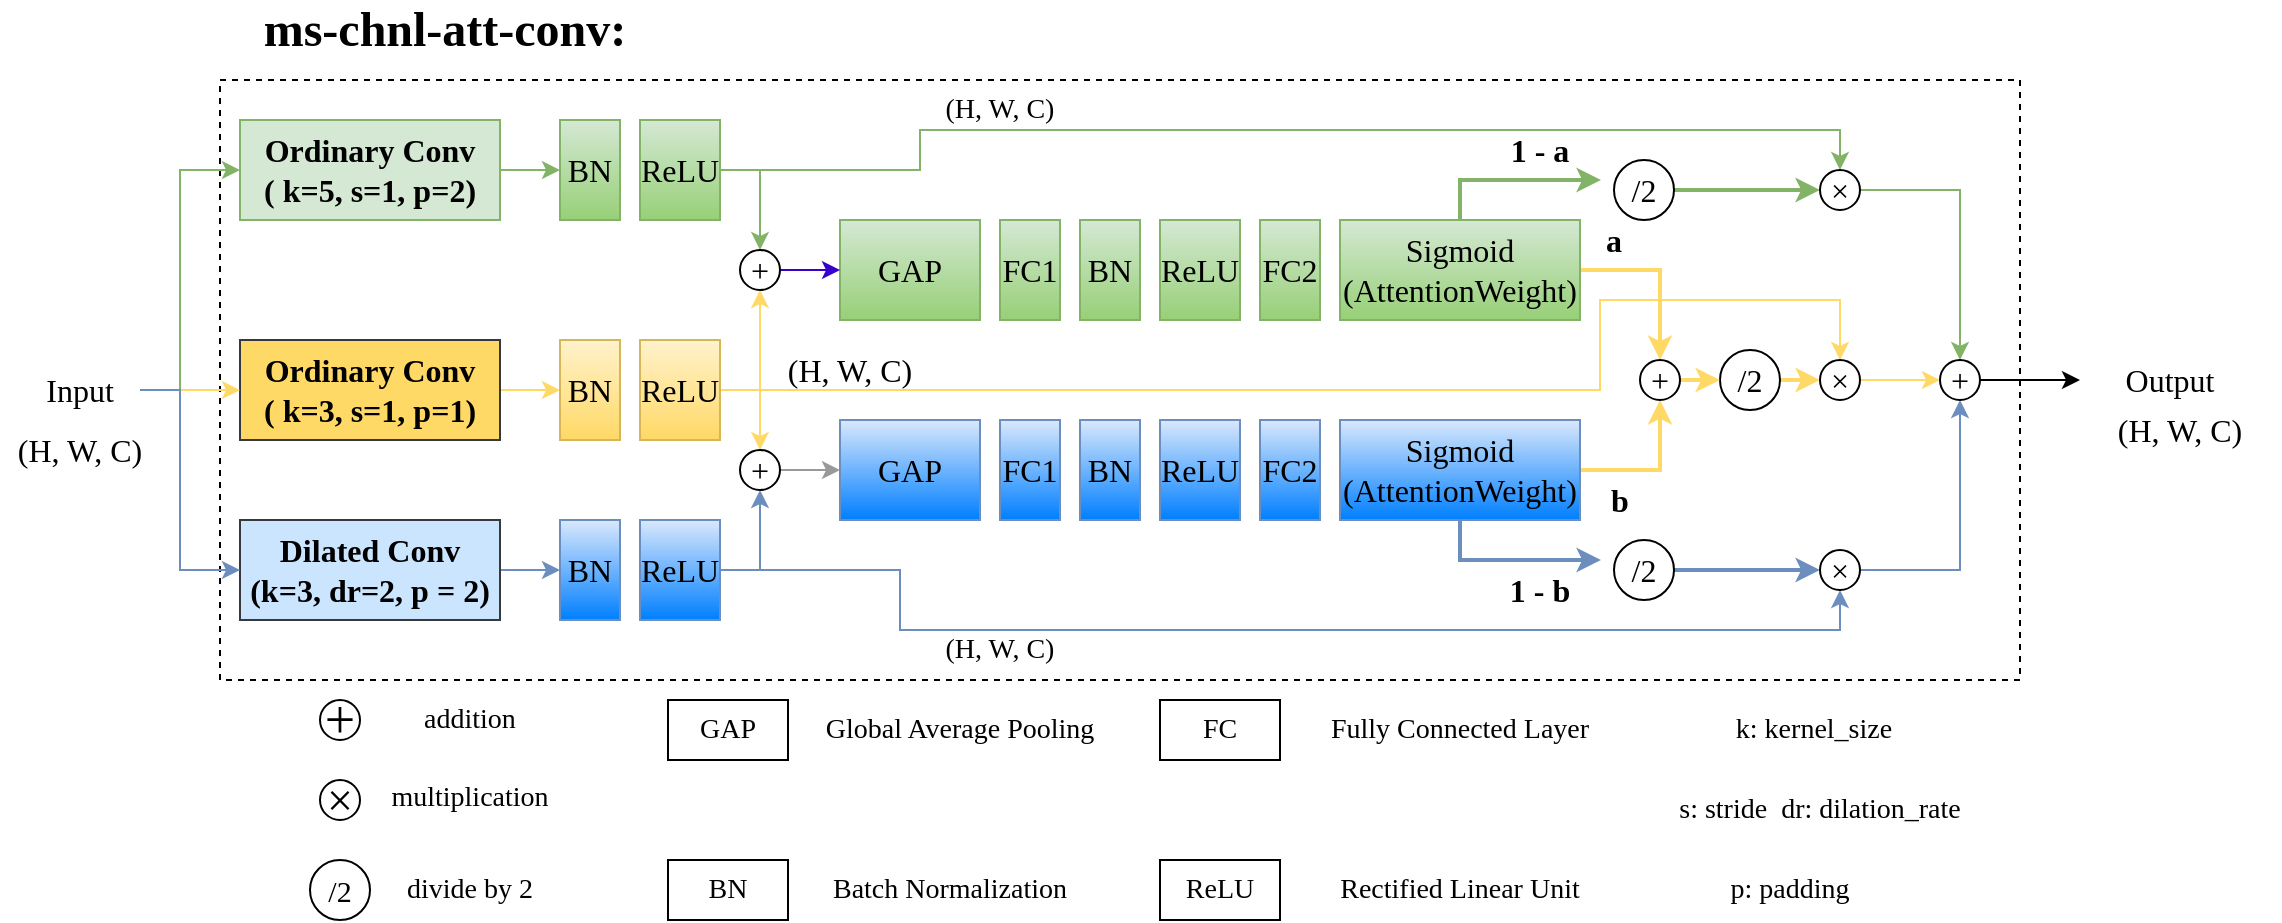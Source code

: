 <mxfile version="20.2.3" type="device"><diagram id="OY2jPMS4Rt-2et-CcxTK" name="第 1 页"><mxGraphModel dx="942" dy="771" grid="1" gridSize="10" guides="1" tooltips="1" connect="1" arrows="1" fold="1" page="1" pageScale="1" pageWidth="827" pageHeight="1169" math="0" shadow="0"><root><mxCell id="0"/><mxCell id="1" parent="0"/><mxCell id="_7THXVJtWjXN0UI_Jrp9-1" value="" style="rounded=0;whiteSpace=wrap;html=1;dashed=1;" parent="1" vertex="1"><mxGeometry x="130" y="230" width="900" height="300" as="geometry"/></mxCell><mxCell id="_7THXVJtWjXN0UI_Jrp9-2" value="&lt;font style=&quot;font-size: 24px;&quot; face=&quot;Times New Roman&quot;&gt;&lt;b style=&quot;&quot;&gt;ms-chnl-att-conv:&lt;/b&gt;&lt;/font&gt;" style="text;html=1;strokeColor=none;fillColor=none;align=center;verticalAlign=middle;whiteSpace=wrap;rounded=0;" parent="1" vertex="1"><mxGeometry x="125" y="190" width="235" height="30" as="geometry"/></mxCell><mxCell id="_7THXVJtWjXN0UI_Jrp9-114" style="edgeStyle=orthogonalEdgeStyle;rounded=0;orthogonalLoop=1;jettySize=auto;html=1;exitX=1;exitY=0.5;exitDx=0;exitDy=0;entryX=0;entryY=0.5;entryDx=0;entryDy=0;fontFamily=Times New Roman;fontSize=16;strokeColor=#FFD966;fontStyle=1" parent="1" source="_7THXVJtWjXN0UI_Jrp9-3" target="_7THXVJtWjXN0UI_Jrp9-4" edge="1"><mxGeometry relative="1" as="geometry"/></mxCell><mxCell id="_7THXVJtWjXN0UI_Jrp9-3" value="&lt;font style=&quot;font-size: 16px;&quot;&gt;Ordinary Conv&lt;br style=&quot;font-size: 16px;&quot;&gt;( k=3, s=1, p=1)&lt;/font&gt;" style="rounded=0;whiteSpace=wrap;html=1;fontFamily=Times New Roman;fontSize=16;fillColor=#FFD966;strokeColor=#36393d;fontStyle=1" parent="1" vertex="1"><mxGeometry x="140" y="360" width="130" height="50" as="geometry"/></mxCell><mxCell id="_7THXVJtWjXN0UI_Jrp9-4" value="BN" style="rounded=0;whiteSpace=wrap;html=1;fontFamily=Times New Roman;fontSize=16;fillColor=#fff2cc;gradientColor=#ffd966;strokeColor=#d6b656;" parent="1" vertex="1"><mxGeometry x="300" y="360" width="30" height="50" as="geometry"/></mxCell><mxCell id="_7THXVJtWjXN0UI_Jrp9-37" style="edgeStyle=orthogonalEdgeStyle;rounded=0;orthogonalLoop=1;jettySize=auto;html=1;exitX=1;exitY=0.5;exitDx=0;exitDy=0;entryX=0.5;entryY=1;entryDx=0;entryDy=0;fontFamily=Times New Roman;fontSize=16;strokeColor=#FFD966;" parent="1" source="_7THXVJtWjXN0UI_Jrp9-5" target="_7THXVJtWjXN0UI_Jrp9-30" edge="1"><mxGeometry relative="1" as="geometry"/></mxCell><mxCell id="_7THXVJtWjXN0UI_Jrp9-43" style="edgeStyle=orthogonalEdgeStyle;rounded=0;orthogonalLoop=1;jettySize=auto;html=1;exitX=1;exitY=0.5;exitDx=0;exitDy=0;entryX=0.5;entryY=0;entryDx=0;entryDy=0;fontFamily=Times New Roman;fontSize=16;strokeColor=#FFD966;" parent="1" source="_7THXVJtWjXN0UI_Jrp9-5" target="_7THXVJtWjXN0UI_Jrp9-32" edge="1"><mxGeometry relative="1" as="geometry"/></mxCell><mxCell id="_7THXVJtWjXN0UI_Jrp9-97" style="edgeStyle=orthogonalEdgeStyle;rounded=0;orthogonalLoop=1;jettySize=auto;html=1;exitX=1;exitY=0.5;exitDx=0;exitDy=0;entryX=0.5;entryY=0;entryDx=0;entryDy=0;fontFamily=Times New Roman;fontSize=16;fillColor=#f9f7ed;strokeColor=#FFD966;fontStyle=1" parent="1" source="_7THXVJtWjXN0UI_Jrp9-5" target="_7THXVJtWjXN0UI_Jrp9-82" edge="1"><mxGeometry relative="1" as="geometry"><Array as="points"><mxPoint x="820" y="385"/><mxPoint x="820" y="340"/><mxPoint x="940" y="340"/></Array></mxGeometry></mxCell><mxCell id="_7THXVJtWjXN0UI_Jrp9-5" value="ReLU" style="rounded=0;whiteSpace=wrap;html=1;fontFamily=Times New Roman;fontSize=16;fillColor=#fff2cc;gradientColor=#ffd966;strokeColor=#d6b656;" parent="1" vertex="1"><mxGeometry x="340" y="360" width="40" height="50" as="geometry"/></mxCell><mxCell id="_7THXVJtWjXN0UI_Jrp9-115" style="edgeStyle=orthogonalEdgeStyle;rounded=0;orthogonalLoop=1;jettySize=auto;html=1;exitX=1;exitY=0.5;exitDx=0;exitDy=0;entryX=0;entryY=0.5;entryDx=0;entryDy=0;fontFamily=Times New Roman;fontSize=16;fillColor=#dae8fc;gradientColor=#7ea6e0;strokeColor=#6c8ebf;fontStyle=1" parent="1" source="_7THXVJtWjXN0UI_Jrp9-6" target="_7THXVJtWjXN0UI_Jrp9-12" edge="1"><mxGeometry relative="1" as="geometry"/></mxCell><mxCell id="_7THXVJtWjXN0UI_Jrp9-6" value="Dilated Conv&lt;br style=&quot;font-size: 16px;&quot;&gt;(k=3, dr=2, p = 2)" style="rounded=0;whiteSpace=wrap;html=1;fontFamily=Times New Roman;fontSize=16;fillColor=#cce5ff;strokeColor=#36393d;fontStyle=1" parent="1" vertex="1"><mxGeometry x="140" y="450" width="130" height="50" as="geometry"/></mxCell><mxCell id="_7THXVJtWjXN0UI_Jrp9-113" style="edgeStyle=orthogonalEdgeStyle;rounded=0;orthogonalLoop=1;jettySize=auto;html=1;exitX=1;exitY=0.5;exitDx=0;exitDy=0;entryX=0;entryY=0.5;entryDx=0;entryDy=0;fontFamily=Times New Roman;fontSize=16;fillColor=#d5e8d4;gradientColor=#97d077;strokeColor=#82b366;fontStyle=1" parent="1" source="_7THXVJtWjXN0UI_Jrp9-11" target="_7THXVJtWjXN0UI_Jrp9-14" edge="1"><mxGeometry relative="1" as="geometry"/></mxCell><mxCell id="_7THXVJtWjXN0UI_Jrp9-11" value="Ordinary Conv&lt;br style=&quot;font-size: 16px;&quot;&gt;( k=5, s=1, p=2)" style="rounded=0;whiteSpace=wrap;html=1;fontFamily=Times New Roman;fontSize=16;fillColor=#d5e8d4;strokeColor=#82b366;fontStyle=1" parent="1" vertex="1"><mxGeometry x="140" y="250" width="130" height="50" as="geometry"/></mxCell><mxCell id="_7THXVJtWjXN0UI_Jrp9-12" value="BN" style="rounded=0;whiteSpace=wrap;html=1;fontFamily=Times New Roman;fontSize=16;fillColor=#dae8fc;gradientColor=#007FFF;strokeColor=#6c8ebf;" parent="1" vertex="1"><mxGeometry x="300" y="450" width="30" height="50" as="geometry"/></mxCell><mxCell id="_7THXVJtWjXN0UI_Jrp9-41" style="edgeStyle=orthogonalEdgeStyle;rounded=0;orthogonalLoop=1;jettySize=auto;html=1;exitX=1;exitY=0.5;exitDx=0;exitDy=0;entryX=0.5;entryY=1;entryDx=0;entryDy=0;fontFamily=Times New Roman;fontSize=16;fillColor=#dae8fc;gradientColor=#7ea6e0;strokeColor=#6c8ebf;fontStyle=1" parent="1" source="_7THXVJtWjXN0UI_Jrp9-13" target="_7THXVJtWjXN0UI_Jrp9-32" edge="1"><mxGeometry relative="1" as="geometry"/></mxCell><mxCell id="_7THXVJtWjXN0UI_Jrp9-123" style="edgeStyle=orthogonalEdgeStyle;rounded=0;orthogonalLoop=1;jettySize=auto;html=1;exitX=1;exitY=0.5;exitDx=0;exitDy=0;entryX=0.5;entryY=1;entryDx=0;entryDy=0;fontFamily=Times New Roman;fontSize=16;fillColor=#dae8fc;strokeColor=#6c8ebf;fontStyle=1" parent="1" source="_7THXVJtWjXN0UI_Jrp9-13" target="_7THXVJtWjXN0UI_Jrp9-83" edge="1"><mxGeometry relative="1" as="geometry"><Array as="points"><mxPoint x="470" y="475"/><mxPoint x="470" y="505"/><mxPoint x="940" y="505"/></Array></mxGeometry></mxCell><mxCell id="_7THXVJtWjXN0UI_Jrp9-13" value="ReLU" style="rounded=0;whiteSpace=wrap;html=1;fontFamily=Times New Roman;fontSize=16;fillColor=#dae8fc;gradientColor=#007FFF;strokeColor=#6c8ebf;" parent="1" vertex="1"><mxGeometry x="340" y="450" width="40" height="50" as="geometry"/></mxCell><mxCell id="_7THXVJtWjXN0UI_Jrp9-14" value="BN" style="rounded=0;whiteSpace=wrap;html=1;fontFamily=Times New Roman;fontSize=16;fillColor=#d5e8d4;gradientColor=#97d077;strokeColor=#82b366;" parent="1" vertex="1"><mxGeometry x="300" y="250" width="30" height="50" as="geometry"/></mxCell><mxCell id="_7THXVJtWjXN0UI_Jrp9-36" style="edgeStyle=orthogonalEdgeStyle;rounded=0;orthogonalLoop=1;jettySize=auto;html=1;exitX=1;exitY=0.5;exitDx=0;exitDy=0;entryX=0.5;entryY=0;entryDx=0;entryDy=0;fontFamily=Times New Roman;fontSize=16;fillColor=#d5e8d4;gradientColor=#97d077;strokeColor=#82b366;" parent="1" source="_7THXVJtWjXN0UI_Jrp9-15" target="_7THXVJtWjXN0UI_Jrp9-30" edge="1"><mxGeometry relative="1" as="geometry"/></mxCell><mxCell id="_7THXVJtWjXN0UI_Jrp9-80" style="edgeStyle=orthogonalEdgeStyle;rounded=0;orthogonalLoop=1;jettySize=auto;html=1;exitX=1;exitY=0.5;exitDx=0;exitDy=0;entryX=0.5;entryY=0;entryDx=0;entryDy=0;fontFamily=Times New Roman;fontSize=16;fillColor=#d5e8d4;strokeColor=#82b366;fontStyle=0" parent="1" source="_7THXVJtWjXN0UI_Jrp9-15" target="_7THXVJtWjXN0UI_Jrp9-75" edge="1"><mxGeometry relative="1" as="geometry"><Array as="points"><mxPoint x="480" y="275"/><mxPoint x="480" y="255"/><mxPoint x="940" y="255"/></Array></mxGeometry></mxCell><mxCell id="_7THXVJtWjXN0UI_Jrp9-15" value="ReLU" style="rounded=0;whiteSpace=wrap;html=1;fontFamily=Times New Roman;fontSize=16;fillColor=#d5e8d4;gradientColor=#97d077;strokeColor=#82b366;" parent="1" vertex="1"><mxGeometry x="340" y="250" width="40" height="50" as="geometry"/></mxCell><mxCell id="_7THXVJtWjXN0UI_Jrp9-17" value="GAP" style="rounded=0;whiteSpace=wrap;html=1;fontFamily=Times New Roman;fontSize=16;fillColor=#d5e8d4;gradientColor=#97d077;strokeColor=#82b366;" parent="1" vertex="1"><mxGeometry x="440" y="300" width="70" height="50" as="geometry"/></mxCell><mxCell id="_7THXVJtWjXN0UI_Jrp9-18" value="FC1" style="rounded=0;whiteSpace=wrap;html=1;fontFamily=Times New Roman;fontSize=16;fillColor=#d5e8d4;gradientColor=#97d077;strokeColor=#82b366;" parent="1" vertex="1"><mxGeometry x="520" y="300" width="30" height="50" as="geometry"/></mxCell><mxCell id="_7THXVJtWjXN0UI_Jrp9-19" value="BN" style="rounded=0;whiteSpace=wrap;html=1;fontFamily=Times New Roman;fontSize=16;fillColor=#d5e8d4;gradientColor=#97d077;strokeColor=#82b366;" parent="1" vertex="1"><mxGeometry x="560" y="300" width="30" height="50" as="geometry"/></mxCell><mxCell id="_7THXVJtWjXN0UI_Jrp9-20" value="ReLU" style="rounded=0;whiteSpace=wrap;html=1;fontFamily=Times New Roman;fontSize=16;fillColor=#d5e8d4;gradientColor=#97d077;strokeColor=#82b366;" parent="1" vertex="1"><mxGeometry x="600" y="300" width="40" height="50" as="geometry"/></mxCell><mxCell id="_7THXVJtWjXN0UI_Jrp9-21" value="FC2" style="rounded=0;whiteSpace=wrap;html=1;fontFamily=Times New Roman;fontSize=16;fillColor=#d5e8d4;gradientColor=#97d077;strokeColor=#82b366;" parent="1" vertex="1"><mxGeometry x="650" y="300" width="30" height="50" as="geometry"/></mxCell><mxCell id="_7THXVJtWjXN0UI_Jrp9-39" style="edgeStyle=orthogonalEdgeStyle;rounded=0;orthogonalLoop=1;jettySize=auto;html=1;exitX=0.5;exitY=0;exitDx=0;exitDy=0;fontFamily=Times New Roman;fontSize=16;fillColor=#d5e8d4;strokeColor=#82b366;strokeWidth=2;" parent="1" source="_7THXVJtWjXN0UI_Jrp9-22" edge="1"><mxGeometry relative="1" as="geometry"><mxPoint x="820" y="280" as="targetPoint"/></mxGeometry></mxCell><mxCell id="_7THXVJtWjXN0UI_Jrp9-69" style="edgeStyle=orthogonalEdgeStyle;rounded=0;orthogonalLoop=1;jettySize=auto;html=1;exitX=1;exitY=0.5;exitDx=0;exitDy=0;entryX=0.5;entryY=0;entryDx=0;entryDy=0;fontFamily=Times New Roman;fontSize=16;fillColor=#d5e8d4;strokeColor=#FFD966;strokeWidth=2;" parent="1" source="_7THXVJtWjXN0UI_Jrp9-22" target="_7THXVJtWjXN0UI_Jrp9-57" edge="1"><mxGeometry relative="1" as="geometry"/></mxCell><mxCell id="_7THXVJtWjXN0UI_Jrp9-22" value="Sigmoid&lt;br style=&quot;font-size: 16px;&quot;&gt;(AttentionWeight)" style="rounded=0;whiteSpace=wrap;html=1;fontFamily=Times New Roman;fontSize=16;fillColor=#d5e8d4;gradientColor=#97d077;strokeColor=#82b366;" parent="1" vertex="1"><mxGeometry x="690" y="300" width="120" height="50" as="geometry"/></mxCell><mxCell id="_7THXVJtWjXN0UI_Jrp9-23" value="GAP" style="rounded=0;whiteSpace=wrap;html=1;fontFamily=Times New Roman;fontSize=16;fillColor=#dae8fc;gradientColor=#007FFF;strokeColor=#6c8ebf;" parent="1" vertex="1"><mxGeometry x="440" y="400" width="70" height="50" as="geometry"/></mxCell><mxCell id="_7THXVJtWjXN0UI_Jrp9-24" value="FC1" style="rounded=0;whiteSpace=wrap;html=1;fontFamily=Times New Roman;fontSize=16;fillColor=#dae8fc;gradientColor=#007FFF;strokeColor=#6c8ebf;" parent="1" vertex="1"><mxGeometry x="520" y="400" width="30" height="50" as="geometry"/></mxCell><mxCell id="_7THXVJtWjXN0UI_Jrp9-25" value="BN" style="rounded=0;whiteSpace=wrap;html=1;fontFamily=Times New Roman;fontSize=16;fillColor=#dae8fc;gradientColor=#007FFF;strokeColor=#6c8ebf;" parent="1" vertex="1"><mxGeometry x="560" y="400" width="30" height="50" as="geometry"/></mxCell><mxCell id="_7THXVJtWjXN0UI_Jrp9-26" value="ReLU" style="rounded=0;whiteSpace=wrap;html=1;fontFamily=Times New Roman;fontSize=16;fillColor=#dae8fc;gradientColor=#007FFF;strokeColor=#6c8ebf;" parent="1" vertex="1"><mxGeometry x="600" y="400" width="40" height="50" as="geometry"/></mxCell><mxCell id="_7THXVJtWjXN0UI_Jrp9-27" value="FC2" style="rounded=0;whiteSpace=wrap;html=1;fontFamily=Times New Roman;fontSize=16;fillColor=#dae8fc;gradientColor=#007FFF;strokeColor=#6c8ebf;" parent="1" vertex="1"><mxGeometry x="650" y="400" width="30" height="50" as="geometry"/></mxCell><mxCell id="_7THXVJtWjXN0UI_Jrp9-46" style="edgeStyle=orthogonalEdgeStyle;rounded=0;orthogonalLoop=1;jettySize=auto;html=1;exitX=0.5;exitY=1;exitDx=0;exitDy=0;fontFamily=Times New Roman;fontSize=16;fillColor=#dae8fc;strokeColor=#6c8ebf;strokeWidth=2;" parent="1" source="_7THXVJtWjXN0UI_Jrp9-28" edge="1"><mxGeometry relative="1" as="geometry"><mxPoint x="820" y="470" as="targetPoint"/></mxGeometry></mxCell><mxCell id="_7THXVJtWjXN0UI_Jrp9-89" style="edgeStyle=orthogonalEdgeStyle;rounded=0;orthogonalLoop=1;jettySize=auto;html=1;exitX=1;exitY=0.5;exitDx=0;exitDy=0;entryX=0.5;entryY=1;entryDx=0;entryDy=0;fontFamily=Times New Roman;fontSize=16;fillColor=#dae8fc;strokeColor=#FFD966;strokeWidth=2;" parent="1" source="_7THXVJtWjXN0UI_Jrp9-28" target="_7THXVJtWjXN0UI_Jrp9-57" edge="1"><mxGeometry relative="1" as="geometry"/></mxCell><mxCell id="_7THXVJtWjXN0UI_Jrp9-28" value="Sigmoid&lt;br style=&quot;font-size: 16px;&quot;&gt;(AttentionWeight)" style="rounded=0;whiteSpace=wrap;html=1;fontFamily=Times New Roman;fontSize=16;fillColor=#dae8fc;gradientColor=#007FFF;strokeColor=#6c8ebf;" parent="1" vertex="1"><mxGeometry x="690" y="400" width="120" height="50" as="geometry"/></mxCell><mxCell id="_7THXVJtWjXN0UI_Jrp9-38" style="edgeStyle=orthogonalEdgeStyle;rounded=0;orthogonalLoop=1;jettySize=auto;html=1;exitX=1;exitY=0.5;exitDx=0;exitDy=0;entryX=0;entryY=0.5;entryDx=0;entryDy=0;fontFamily=Times New Roman;fontSize=16;fillColor=#6a00ff;strokeColor=#3700CC;" parent="1" source="_7THXVJtWjXN0UI_Jrp9-30" target="_7THXVJtWjXN0UI_Jrp9-17" edge="1"><mxGeometry relative="1" as="geometry"/></mxCell><mxCell id="_7THXVJtWjXN0UI_Jrp9-30" value="&lt;font style=&quot;font-size: 16px;&quot;&gt;+&lt;/font&gt;" style="ellipse;whiteSpace=wrap;html=1;aspect=fixed;fontFamily=Times New Roman;fontSize=16;" parent="1" vertex="1"><mxGeometry x="390" y="315" width="20" height="20" as="geometry"/></mxCell><mxCell id="_7THXVJtWjXN0UI_Jrp9-42" style="edgeStyle=orthogonalEdgeStyle;rounded=0;orthogonalLoop=1;jettySize=auto;html=1;exitX=1;exitY=0.5;exitDx=0;exitDy=0;entryX=0;entryY=0.5;entryDx=0;entryDy=0;fontFamily=Times New Roman;fontSize=16;fillColor=#647687;strokeColor=#999999;fontStyle=1" parent="1" source="_7THXVJtWjXN0UI_Jrp9-32" target="_7THXVJtWjXN0UI_Jrp9-23" edge="1"><mxGeometry relative="1" as="geometry"/></mxCell><mxCell id="_7THXVJtWjXN0UI_Jrp9-32" value="&lt;font style=&quot;font-size: 16px;&quot;&gt;+&lt;/font&gt;" style="ellipse;whiteSpace=wrap;html=1;aspect=fixed;fontFamily=Times New Roman;fontSize=16;" parent="1" vertex="1"><mxGeometry x="390" y="415" width="20" height="20" as="geometry"/></mxCell><mxCell id="_7THXVJtWjXN0UI_Jrp9-51" value="&lt;b style=&quot;font-size: 16px;&quot;&gt;b&lt;/b&gt;" style="text;html=1;strokeColor=none;fillColor=none;align=center;verticalAlign=middle;whiteSpace=wrap;rounded=0;fontFamily=Times New Roman;fontSize=16;" parent="1" vertex="1"><mxGeometry x="800" y="430" width="60" height="20" as="geometry"/></mxCell><mxCell id="_7THXVJtWjXN0UI_Jrp9-53" value="&lt;b style=&quot;font-size: 16px;&quot;&gt;1 - a&lt;/b&gt;" style="text;html=1;strokeColor=none;fillColor=none;align=center;verticalAlign=middle;whiteSpace=wrap;rounded=0;fontFamily=Times New Roman;fontSize=16;" parent="1" vertex="1"><mxGeometry x="760" y="250" width="60" height="30" as="geometry"/></mxCell><mxCell id="_7THXVJtWjXN0UI_Jrp9-54" value="&lt;b style=&quot;font-size: 16px;&quot;&gt;1 - b&lt;/b&gt;" style="text;html=1;strokeColor=none;fillColor=none;align=center;verticalAlign=middle;whiteSpace=wrap;rounded=0;fontFamily=Times New Roman;fontSize=16;" parent="1" vertex="1"><mxGeometry x="760" y="470" width="60" height="30" as="geometry"/></mxCell><mxCell id="_7THXVJtWjXN0UI_Jrp9-79" style="edgeStyle=orthogonalEdgeStyle;rounded=0;orthogonalLoop=1;jettySize=auto;html=1;exitX=1;exitY=0.5;exitDx=0;exitDy=0;entryX=0;entryY=0.5;entryDx=0;entryDy=0;fontFamily=Times New Roman;fontSize=16;fillColor=#d5e8d4;strokeColor=#82b366;strokeWidth=2;" parent="1" source="_7THXVJtWjXN0UI_Jrp9-55" target="_7THXVJtWjXN0UI_Jrp9-75" edge="1"><mxGeometry relative="1" as="geometry"/></mxCell><mxCell id="_7THXVJtWjXN0UI_Jrp9-55" value="/2" style="ellipse;whiteSpace=wrap;html=1;aspect=fixed;fontFamily=Times New Roman;fontSize=16;" parent="1" vertex="1"><mxGeometry x="827" y="270" width="30" height="30" as="geometry"/></mxCell><mxCell id="_7THXVJtWjXN0UI_Jrp9-95" style="edgeStyle=orthogonalEdgeStyle;rounded=0;orthogonalLoop=1;jettySize=auto;html=1;exitX=1;exitY=0.5;exitDx=0;exitDy=0;entryX=0;entryY=0.5;entryDx=0;entryDy=0;fontFamily=Times New Roman;fontSize=16;strokeColor=#FFD966;strokeWidth=2;" parent="1" source="_7THXVJtWjXN0UI_Jrp9-56" target="_7THXVJtWjXN0UI_Jrp9-82" edge="1"><mxGeometry relative="1" as="geometry"/></mxCell><mxCell id="_7THXVJtWjXN0UI_Jrp9-56" value="/2" style="ellipse;whiteSpace=wrap;html=1;aspect=fixed;fontFamily=Times New Roman;fontSize=16;" parent="1" vertex="1"><mxGeometry x="880" y="365" width="30" height="30" as="geometry"/></mxCell><mxCell id="_7THXVJtWjXN0UI_Jrp9-94" style="edgeStyle=orthogonalEdgeStyle;rounded=0;orthogonalLoop=1;jettySize=auto;html=1;exitX=1;exitY=0.5;exitDx=0;exitDy=0;entryX=0;entryY=0.5;entryDx=0;entryDy=0;fontFamily=Times New Roman;fontSize=16;strokeColor=#FFD966;strokeWidth=2;" parent="1" source="_7THXVJtWjXN0UI_Jrp9-57" target="_7THXVJtWjXN0UI_Jrp9-56" edge="1"><mxGeometry relative="1" as="geometry"/></mxCell><mxCell id="_7THXVJtWjXN0UI_Jrp9-57" value="&lt;font style=&quot;font-size: 16px;&quot;&gt;+&lt;/font&gt;" style="ellipse;whiteSpace=wrap;html=1;aspect=fixed;fontFamily=Times New Roman;fontSize=16;" parent="1" vertex="1"><mxGeometry x="840" y="370" width="20" height="20" as="geometry"/></mxCell><mxCell id="_7THXVJtWjXN0UI_Jrp9-71" value="&lt;b style=&quot;font-size: 16px;&quot;&gt;a&lt;/b&gt;" style="text;html=1;strokeColor=none;fillColor=none;align=center;verticalAlign=middle;whiteSpace=wrap;rounded=0;fontFamily=Times New Roman;fontSize=16;" parent="1" vertex="1"><mxGeometry x="797" y="300" width="60" height="20" as="geometry"/></mxCell><mxCell id="_7THXVJtWjXN0UI_Jrp9-84" style="edgeStyle=orthogonalEdgeStyle;rounded=0;orthogonalLoop=1;jettySize=auto;html=1;exitX=1;exitY=0.5;exitDx=0;exitDy=0;entryX=0;entryY=0.5;entryDx=0;entryDy=0;fontFamily=Times New Roman;fontSize=16;strokeWidth=2;fillColor=#dae8fc;strokeColor=#6c8ebf;" parent="1" source="_7THXVJtWjXN0UI_Jrp9-74" target="_7THXVJtWjXN0UI_Jrp9-83" edge="1"><mxGeometry relative="1" as="geometry"/></mxCell><mxCell id="_7THXVJtWjXN0UI_Jrp9-74" value="/2" style="ellipse;whiteSpace=wrap;html=1;aspect=fixed;fontFamily=Times New Roman;fontSize=16;" parent="1" vertex="1"><mxGeometry x="827" y="460" width="30" height="30" as="geometry"/></mxCell><mxCell id="_7THXVJtWjXN0UI_Jrp9-101" style="edgeStyle=orthogonalEdgeStyle;rounded=0;orthogonalLoop=1;jettySize=auto;html=1;exitX=1;exitY=0.5;exitDx=0;exitDy=0;entryX=0.5;entryY=0;entryDx=0;entryDy=0;fontFamily=Times New Roman;fontSize=16;fillColor=#d5e8d4;gradientColor=#97d077;strokeColor=#82b366;fontStyle=1" parent="1" source="_7THXVJtWjXN0UI_Jrp9-75" target="_7THXVJtWjXN0UI_Jrp9-98" edge="1"><mxGeometry relative="1" as="geometry"/></mxCell><mxCell id="_7THXVJtWjXN0UI_Jrp9-75" value="&lt;font style=&quot;font-size: 16px;&quot;&gt;×&lt;/font&gt;" style="ellipse;whiteSpace=wrap;html=1;aspect=fixed;fontFamily=Times New Roman;fontSize=16;" parent="1" vertex="1"><mxGeometry x="930" y="275" width="20" height="20" as="geometry"/></mxCell><mxCell id="_7THXVJtWjXN0UI_Jrp9-99" style="edgeStyle=orthogonalEdgeStyle;rounded=0;orthogonalLoop=1;jettySize=auto;html=1;exitX=1;exitY=0.5;exitDx=0;exitDy=0;entryX=0;entryY=0.5;entryDx=0;entryDy=0;fontFamily=Times New Roman;fontSize=16;strokeColor=#FFD966;fontStyle=1" parent="1" source="_7THXVJtWjXN0UI_Jrp9-82" target="_7THXVJtWjXN0UI_Jrp9-98" edge="1"><mxGeometry relative="1" as="geometry"/></mxCell><mxCell id="_7THXVJtWjXN0UI_Jrp9-82" value="&lt;font style=&quot;font-size: 16px;&quot;&gt;×&lt;/font&gt;" style="ellipse;whiteSpace=wrap;html=1;aspect=fixed;fontFamily=Times New Roman;fontSize=16;" parent="1" vertex="1"><mxGeometry x="930" y="370" width="20" height="20" as="geometry"/></mxCell><mxCell id="_7THXVJtWjXN0UI_Jrp9-100" style="edgeStyle=orthogonalEdgeStyle;rounded=0;orthogonalLoop=1;jettySize=auto;html=1;exitX=1;exitY=0.5;exitDx=0;exitDy=0;entryX=0.5;entryY=1;entryDx=0;entryDy=0;fontFamily=Times New Roman;fontSize=16;fillColor=#dae8fc;gradientColor=#7ea6e0;strokeColor=#6c8ebf;fontStyle=1" parent="1" source="_7THXVJtWjXN0UI_Jrp9-83" target="_7THXVJtWjXN0UI_Jrp9-98" edge="1"><mxGeometry relative="1" as="geometry"/></mxCell><mxCell id="_7THXVJtWjXN0UI_Jrp9-83" value="&lt;font style=&quot;font-size: 16px;&quot;&gt;×&lt;/font&gt;" style="ellipse;whiteSpace=wrap;html=1;aspect=fixed;fontFamily=Times New Roman;fontSize=16;" parent="1" vertex="1"><mxGeometry x="930" y="465" width="20" height="20" as="geometry"/></mxCell><mxCell id="_7THXVJtWjXN0UI_Jrp9-117" style="edgeStyle=orthogonalEdgeStyle;rounded=0;orthogonalLoop=1;jettySize=auto;html=1;exitX=1;exitY=0.5;exitDx=0;exitDy=0;entryX=0;entryY=0.5;entryDx=0;entryDy=0;fontFamily=Times New Roman;fontSize=16;" parent="1" source="_7THXVJtWjXN0UI_Jrp9-98" target="_7THXVJtWjXN0UI_Jrp9-116" edge="1"><mxGeometry relative="1" as="geometry"/></mxCell><mxCell id="_7THXVJtWjXN0UI_Jrp9-98" value="&lt;font style=&quot;font-size: 16px;&quot;&gt;+&lt;/font&gt;" style="ellipse;whiteSpace=wrap;html=1;aspect=fixed;fontFamily=Times New Roman;fontSize=16;" parent="1" vertex="1"><mxGeometry x="990" y="370" width="20" height="20" as="geometry"/></mxCell><mxCell id="_7THXVJtWjXN0UI_Jrp9-107" style="edgeStyle=orthogonalEdgeStyle;rounded=0;orthogonalLoop=1;jettySize=auto;html=1;exitX=1;exitY=0.5;exitDx=0;exitDy=0;entryX=0;entryY=0.5;entryDx=0;entryDy=0;fontFamily=Times New Roman;fontSize=16;strokeColor=#FFD966;" parent="1" source="_7THXVJtWjXN0UI_Jrp9-104" target="_7THXVJtWjXN0UI_Jrp9-3" edge="1"><mxGeometry relative="1" as="geometry"/></mxCell><mxCell id="_7THXVJtWjXN0UI_Jrp9-111" style="edgeStyle=orthogonalEdgeStyle;rounded=0;orthogonalLoop=1;jettySize=auto;html=1;exitX=1;exitY=0.5;exitDx=0;exitDy=0;entryX=0;entryY=0.5;entryDx=0;entryDy=0;fontFamily=Times New Roman;fontSize=16;fillColor=#d5e8d4;gradientColor=#97d077;strokeColor=#82b366;fontStyle=1" parent="1" source="_7THXVJtWjXN0UI_Jrp9-104" target="_7THXVJtWjXN0UI_Jrp9-11" edge="1"><mxGeometry relative="1" as="geometry"><Array as="points"><mxPoint x="110" y="385"/><mxPoint x="110" y="275"/></Array></mxGeometry></mxCell><mxCell id="_7THXVJtWjXN0UI_Jrp9-112" style="edgeStyle=orthogonalEdgeStyle;rounded=0;orthogonalLoop=1;jettySize=auto;html=1;exitX=1;exitY=0.5;exitDx=0;exitDy=0;entryX=0;entryY=0.5;entryDx=0;entryDy=0;fontFamily=Times New Roman;fontSize=16;fillColor=#dae8fc;gradientColor=#7ea6e0;strokeColor=#6c8ebf;fontStyle=1" parent="1" source="_7THXVJtWjXN0UI_Jrp9-104" target="_7THXVJtWjXN0UI_Jrp9-6" edge="1"><mxGeometry relative="1" as="geometry"><Array as="points"><mxPoint x="110" y="385"/><mxPoint x="110" y="475"/></Array></mxGeometry></mxCell><mxCell id="_7THXVJtWjXN0UI_Jrp9-104" value="&lt;font style=&quot;font-size: 16px;&quot;&gt;Input&lt;/font&gt;" style="text;html=1;strokeColor=none;fillColor=none;align=center;verticalAlign=middle;whiteSpace=wrap;rounded=0;fontFamily=Times New Roman;fontSize=16;" parent="1" vertex="1"><mxGeometry x="30" y="370" width="60" height="30" as="geometry"/></mxCell><mxCell id="_7THXVJtWjXN0UI_Jrp9-116" value="Output" style="text;html=1;strokeColor=none;fillColor=none;align=center;verticalAlign=middle;whiteSpace=wrap;rounded=0;fontFamily=Times New Roman;fontSize=16;" parent="1" vertex="1"><mxGeometry x="1060" y="365" width="90" height="30" as="geometry"/></mxCell><mxCell id="_7THXVJtWjXN0UI_Jrp9-119" value="(H, W, C)" style="text;html=1;strokeColor=none;fillColor=none;align=center;verticalAlign=middle;whiteSpace=wrap;rounded=0;fontFamily=Times New Roman;fontSize=16;" parent="1" vertex="1"><mxGeometry x="20" y="400" width="80" height="30" as="geometry"/></mxCell><mxCell id="_7THXVJtWjXN0UI_Jrp9-120" value="(H, W, C)" style="text;html=1;strokeColor=none;fillColor=none;align=center;verticalAlign=middle;whiteSpace=wrap;rounded=0;fontFamily=Times New Roman;fontSize=16;" parent="1" vertex="1"><mxGeometry x="1060" y="390" width="100" height="30" as="geometry"/></mxCell><mxCell id="_7THXVJtWjXN0UI_Jrp9-121" value="(H, W, C)" style="text;html=1;strokeColor=none;fillColor=none;align=center;verticalAlign=middle;whiteSpace=wrap;rounded=0;fontFamily=Times New Roman;fontSize=14;" parent="1" vertex="1"><mxGeometry x="490" y="230" width="60" height="30" as="geometry"/></mxCell><mxCell id="_7THXVJtWjXN0UI_Jrp9-122" value="(H, W, C)" style="text;html=1;strokeColor=none;fillColor=none;align=center;verticalAlign=middle;whiteSpace=wrap;rounded=0;fontFamily=Times New Roman;fontSize=14;" parent="1" vertex="1"><mxGeometry x="490" y="500" width="60" height="30" as="geometry"/></mxCell><mxCell id="_7THXVJtWjXN0UI_Jrp9-124" value="(H, W, C)" style="text;html=1;strokeColor=none;fillColor=none;align=center;verticalAlign=middle;whiteSpace=wrap;rounded=0;fontFamily=Times New Roman;fontSize=16;" parent="1" vertex="1"><mxGeometry x="410" y="360" width="70" height="30" as="geometry"/></mxCell><mxCell id="_7THXVJtWjXN0UI_Jrp9-128" value="&lt;font style=&quot;font-size: 27px;&quot;&gt;+&lt;/font&gt;" style="ellipse;whiteSpace=wrap;html=1;aspect=fixed;fontFamily=Times New Roman;fontSize=14;" parent="1" vertex="1"><mxGeometry x="180" y="540" width="20" height="20" as="geometry"/></mxCell><mxCell id="_7THXVJtWjXN0UI_Jrp9-129" value="&lt;font style=&quot;font-size: 23px;&quot;&gt;×&lt;/font&gt;" style="ellipse;whiteSpace=wrap;html=1;aspect=fixed;fontFamily=Times New Roman;fontSize=15;" parent="1" vertex="1"><mxGeometry x="180" y="580" width="20" height="20" as="geometry"/></mxCell><mxCell id="_7THXVJtWjXN0UI_Jrp9-130" value="/2" style="ellipse;whiteSpace=wrap;html=1;aspect=fixed;fontFamily=Times New Roman;fontSize=15;" parent="1" vertex="1"><mxGeometry x="175" y="620" width="30" height="30" as="geometry"/></mxCell><mxCell id="_7THXVJtWjXN0UI_Jrp9-131" value="&lt;font style=&quot;font-size: 14px;&quot;&gt;multiplication&lt;/font&gt;" style="text;html=1;strokeColor=none;fillColor=none;align=center;verticalAlign=middle;whiteSpace=wrap;rounded=0;fontFamily=Times New Roman;fontSize=24;" parent="1" vertex="1"><mxGeometry x="225" y="570" width="60" height="30" as="geometry"/></mxCell><mxCell id="_7THXVJtWjXN0UI_Jrp9-133" value="divide by 2" style="text;html=1;strokeColor=none;fillColor=none;align=center;verticalAlign=middle;whiteSpace=wrap;rounded=0;fontFamily=Times New Roman;fontSize=14;" parent="1" vertex="1"><mxGeometry x="215" y="620" width="80" height="30" as="geometry"/></mxCell><mxCell id="_7THXVJtWjXN0UI_Jrp9-134" value="addition" style="text;html=1;strokeColor=none;fillColor=none;align=center;verticalAlign=middle;whiteSpace=wrap;rounded=0;fontFamily=Times New Roman;fontSize=14;" parent="1" vertex="1"><mxGeometry x="225" y="535" width="60" height="30" as="geometry"/></mxCell><mxCell id="_7THXVJtWjXN0UI_Jrp9-135" value="GAP" style="rounded=0;whiteSpace=wrap;html=1;fontFamily=Times New Roman;fontSize=14;strokeWidth=1;" parent="1" vertex="1"><mxGeometry x="354" y="540" width="60" height="30" as="geometry"/></mxCell><mxCell id="_7THXVJtWjXN0UI_Jrp9-136" value="BN" style="rounded=0;whiteSpace=wrap;html=1;fontFamily=Times New Roman;fontSize=14;strokeWidth=1;" parent="1" vertex="1"><mxGeometry x="354" y="620" width="60" height="30" as="geometry"/></mxCell><mxCell id="_7THXVJtWjXN0UI_Jrp9-137" value="FC" style="rounded=0;whiteSpace=wrap;html=1;fontFamily=Times New Roman;fontSize=14;strokeWidth=1;" parent="1" vertex="1"><mxGeometry x="600" y="540" width="60" height="30" as="geometry"/></mxCell><mxCell id="_7THXVJtWjXN0UI_Jrp9-138" value="ReLU" style="rounded=0;whiteSpace=wrap;html=1;fontFamily=Times New Roman;fontSize=14;strokeWidth=1;" parent="1" vertex="1"><mxGeometry x="600" y="620" width="60" height="30" as="geometry"/></mxCell><mxCell id="_7THXVJtWjXN0UI_Jrp9-139" value="Global Average Pooling" style="text;html=1;strokeColor=none;fillColor=none;align=center;verticalAlign=middle;whiteSpace=wrap;rounded=0;fontFamily=Times New Roman;fontSize=14;" parent="1" vertex="1"><mxGeometry x="420" y="540" width="160" height="30" as="geometry"/></mxCell><mxCell id="_7THXVJtWjXN0UI_Jrp9-140" value="Batch Normalization" style="text;html=1;strokeColor=none;fillColor=none;align=center;verticalAlign=middle;whiteSpace=wrap;rounded=0;fontFamily=Times New Roman;fontSize=14;" parent="1" vertex="1"><mxGeometry x="430" y="620" width="130" height="30" as="geometry"/></mxCell><mxCell id="_7THXVJtWjXN0UI_Jrp9-141" value="Fully Connected Layer" style="text;html=1;strokeColor=none;fillColor=none;align=center;verticalAlign=middle;whiteSpace=wrap;rounded=0;fontFamily=Times New Roman;fontSize=14;" parent="1" vertex="1"><mxGeometry x="680" y="540" width="140" height="30" as="geometry"/></mxCell><mxCell id="_7THXVJtWjXN0UI_Jrp9-142" value="Rectified Linear Unit" style="text;html=1;strokeColor=none;fillColor=none;align=center;verticalAlign=middle;whiteSpace=wrap;rounded=0;fontFamily=Times New Roman;fontSize=14;" parent="1" vertex="1"><mxGeometry x="680" y="620" width="140" height="30" as="geometry"/></mxCell><mxCell id="yhrDsqabexvHwXN5zrd2-1" value="k: kernel_size" style="text;html=1;strokeColor=none;fillColor=none;align=center;verticalAlign=middle;whiteSpace=wrap;rounded=0;fontFamily=Times New Roman;fontSize=14;" parent="1" vertex="1"><mxGeometry x="857" y="540" width="140" height="30" as="geometry"/></mxCell><mxCell id="yhrDsqabexvHwXN5zrd2-2" value="s: stride&amp;nbsp; dr: dilation_rate" style="text;html=1;strokeColor=none;fillColor=none;align=center;verticalAlign=middle;whiteSpace=wrap;rounded=0;fontFamily=Times New Roman;fontSize=14;" parent="1" vertex="1"><mxGeometry x="820" y="580" width="220" height="30" as="geometry"/></mxCell><mxCell id="yhrDsqabexvHwXN5zrd2-4" value="p: padding" style="text;html=1;strokeColor=none;fillColor=none;align=center;verticalAlign=middle;whiteSpace=wrap;rounded=0;fontFamily=Times New Roman;fontSize=14;" parent="1" vertex="1"><mxGeometry x="850" y="620" width="130" height="30" as="geometry"/></mxCell></root></mxGraphModel></diagram></mxfile>